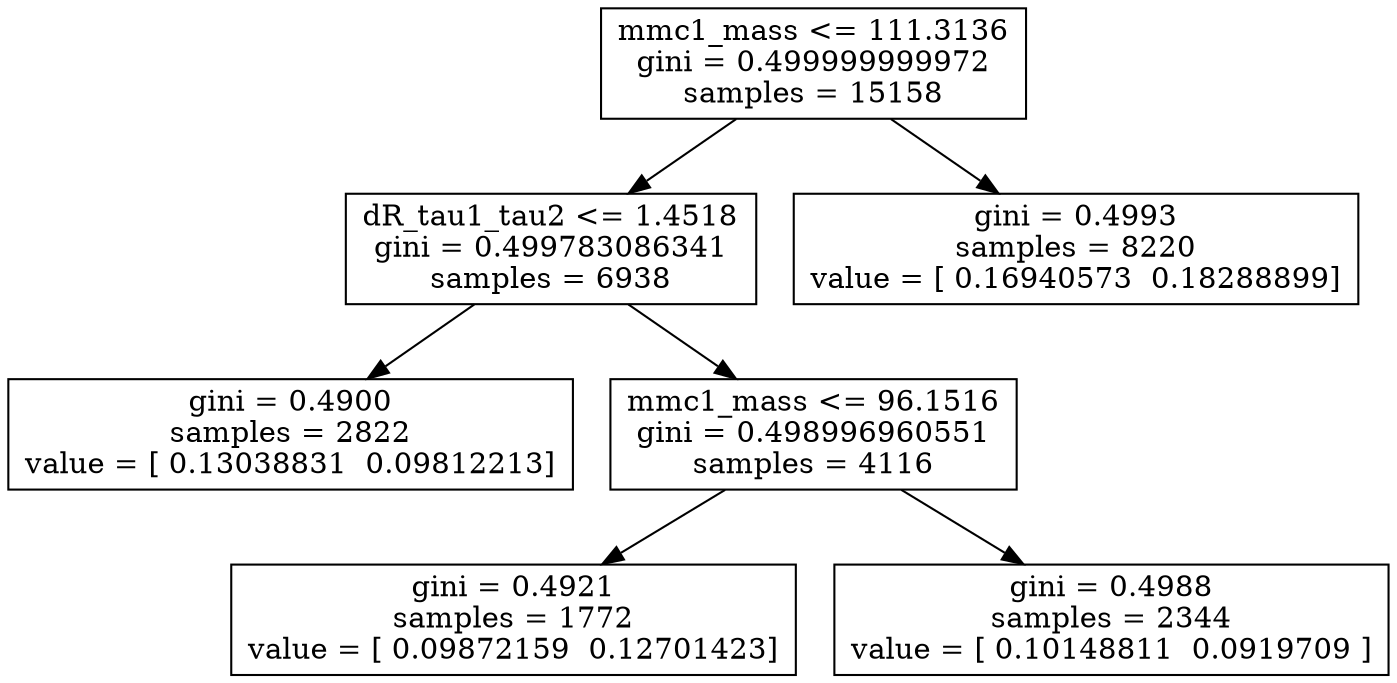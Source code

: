 digraph Tree {
0 [label="mmc1_mass <= 111.3136\ngini = 0.499999999972\nsamples = 15158", shape="box"] ;
1 [label="dR_tau1_tau2 <= 1.4518\ngini = 0.499783086341\nsamples = 6938", shape="box"] ;
0 -> 1 ;
2 [label="gini = 0.4900\nsamples = 2822\nvalue = [ 0.13038831  0.09812213]", shape="box"] ;
1 -> 2 ;
3 [label="mmc1_mass <= 96.1516\ngini = 0.498996960551\nsamples = 4116", shape="box"] ;
1 -> 3 ;
4 [label="gini = 0.4921\nsamples = 1772\nvalue = [ 0.09872159  0.12701423]", shape="box"] ;
3 -> 4 ;
5 [label="gini = 0.4988\nsamples = 2344\nvalue = [ 0.10148811  0.0919709 ]", shape="box"] ;
3 -> 5 ;
6 [label="gini = 0.4993\nsamples = 8220\nvalue = [ 0.16940573  0.18288899]", shape="box"] ;
0 -> 6 ;
}